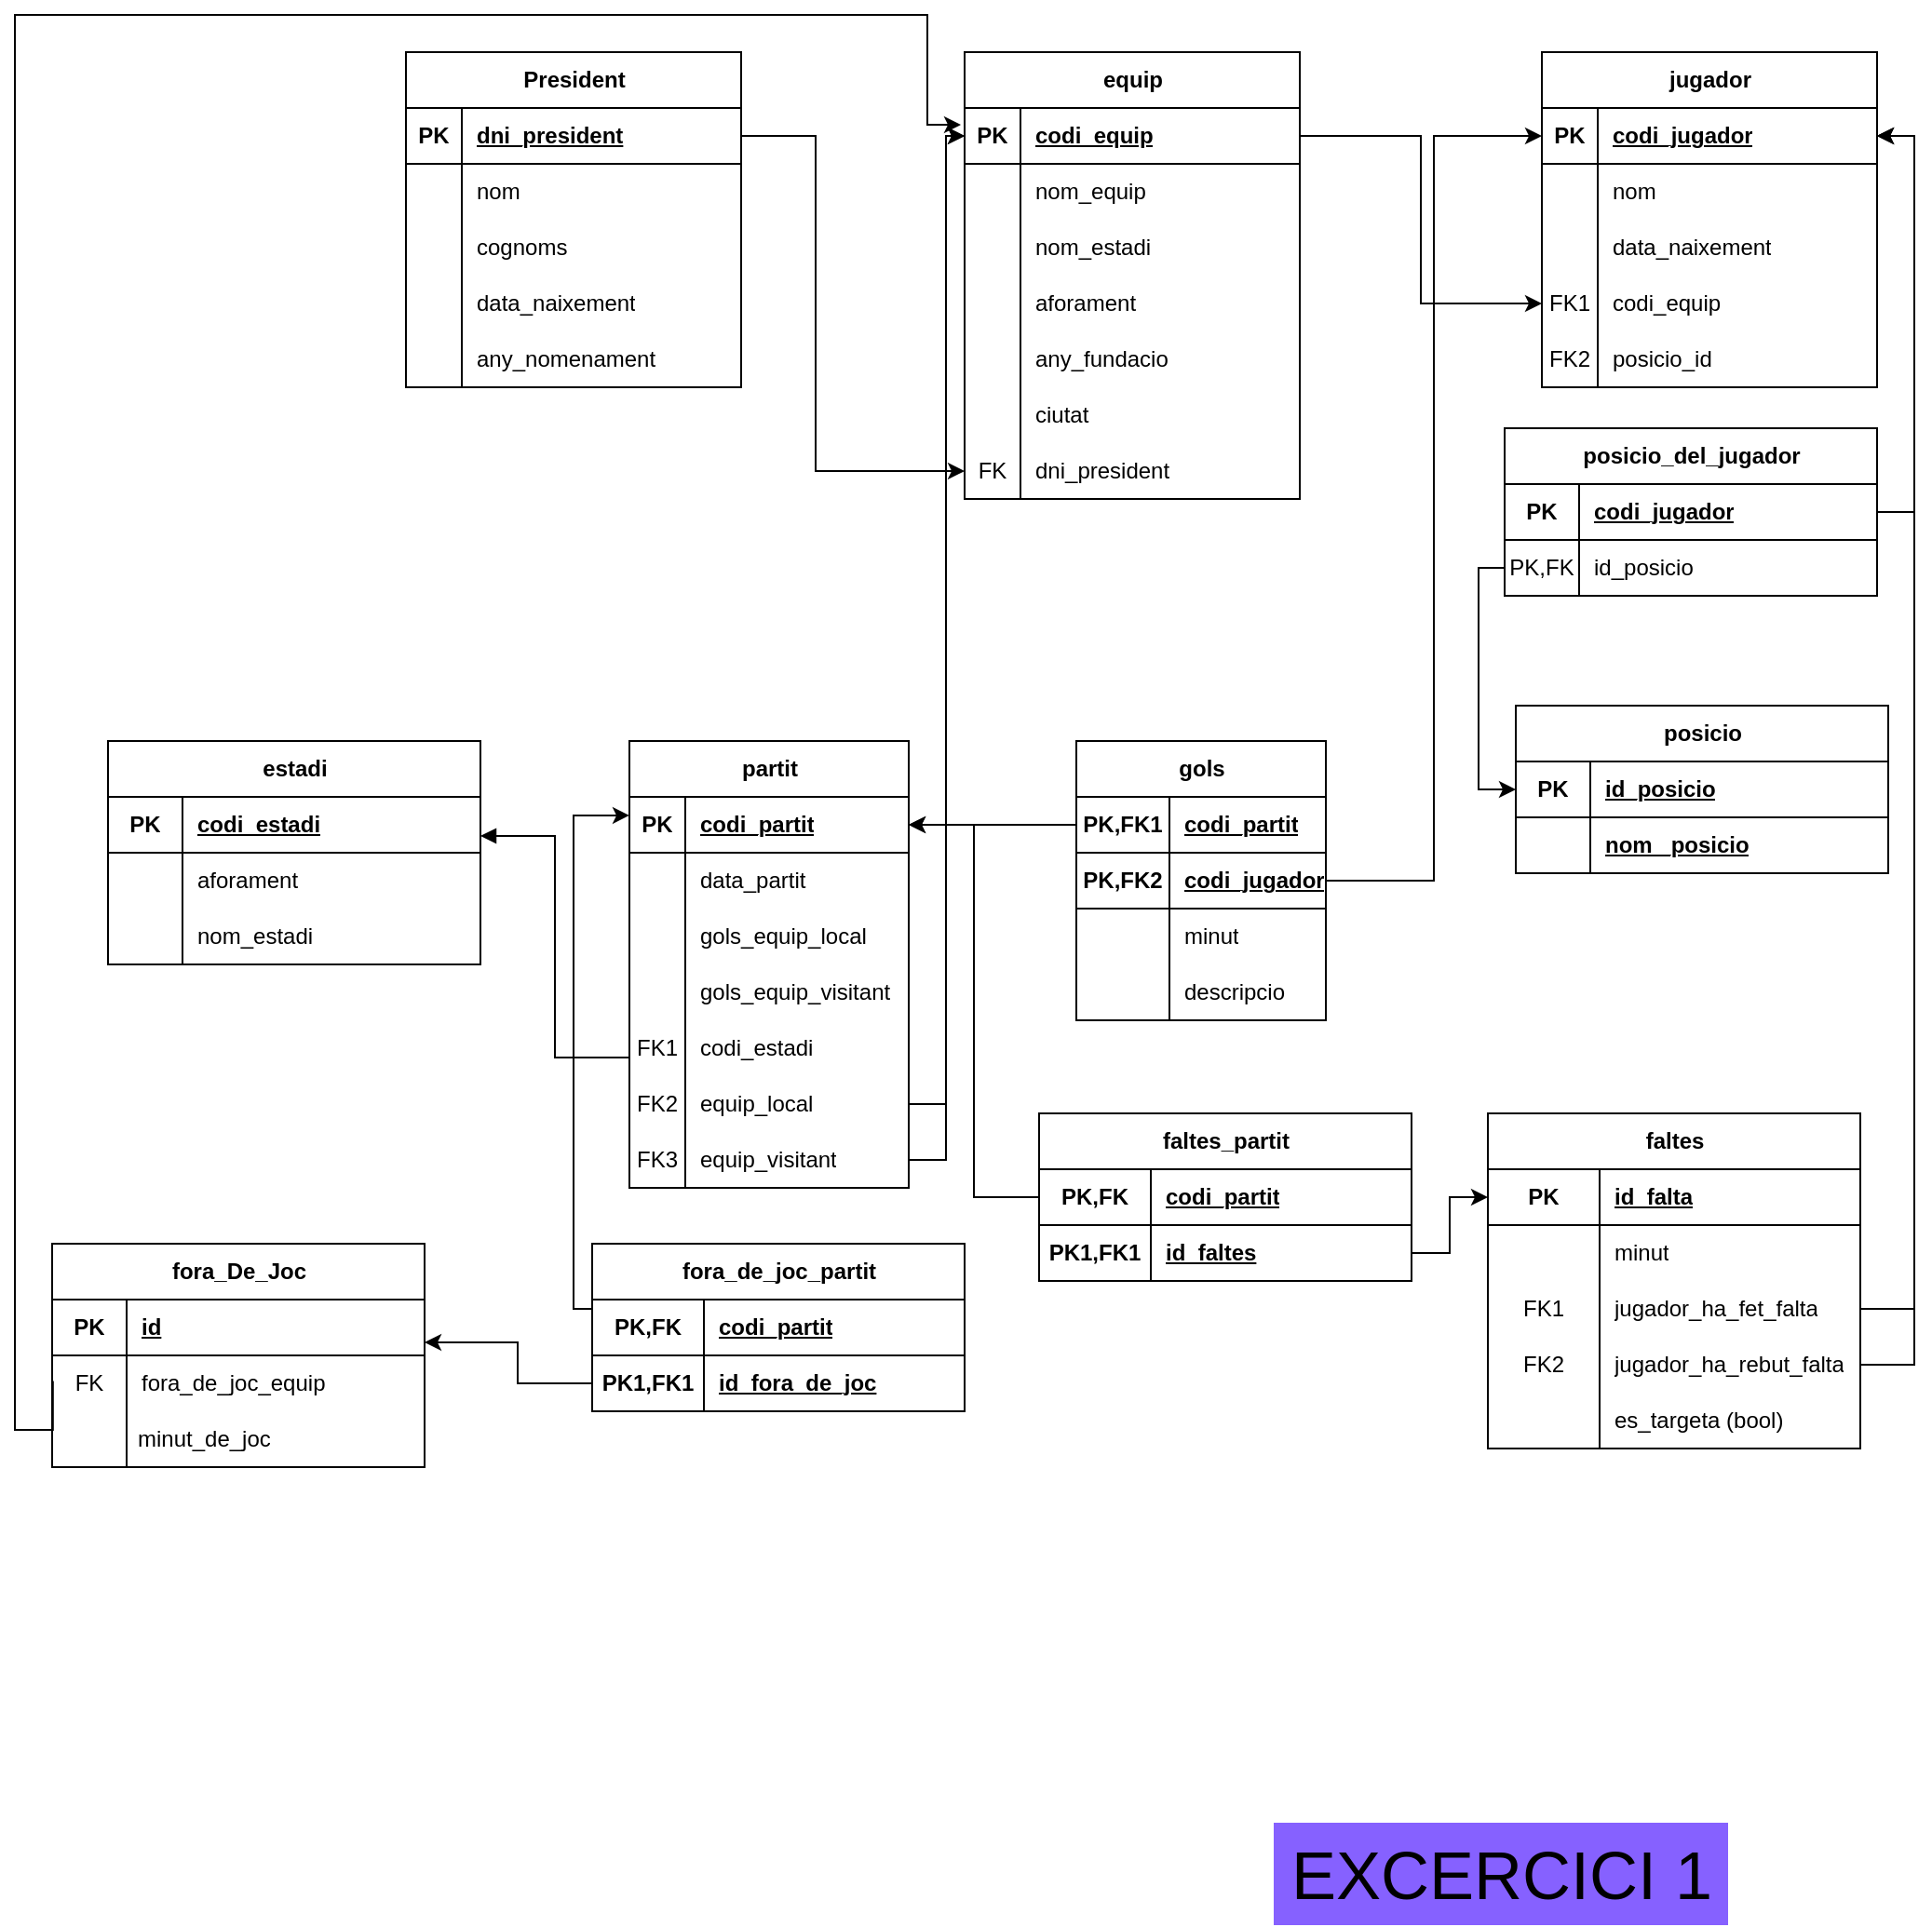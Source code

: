 <mxfile version="24.8.2">
  <diagram name="Pàgina-1" id="aIYA0AMCQCY8-BXurUip">
    <mxGraphModel dx="2501" dy="792" grid="0" gridSize="10" guides="1" tooltips="1" connect="1" arrows="1" fold="1" page="1" pageScale="1" pageWidth="827" pageHeight="1169" math="0" shadow="0">
      <root>
        <mxCell id="0" />
        <mxCell id="1" parent="0" />
        <mxCell id="J4OzDNTEdvrvTrBo7B8O-1" value="President" style="shape=table;startSize=30;container=1;collapsible=1;childLayout=tableLayout;fixedRows=1;rowLines=0;fontStyle=1;align=center;resizeLast=1;html=1;" parent="1" vertex="1">
          <mxGeometry x="20" y="40" width="180" height="180" as="geometry" />
        </mxCell>
        <mxCell id="J4OzDNTEdvrvTrBo7B8O-2" value="" style="shape=tableRow;horizontal=0;startSize=0;swimlaneHead=0;swimlaneBody=0;fillColor=none;collapsible=0;dropTarget=0;points=[[0,0.5],[1,0.5]];portConstraint=eastwest;top=0;left=0;right=0;bottom=1;" parent="J4OzDNTEdvrvTrBo7B8O-1" vertex="1">
          <mxGeometry y="30" width="180" height="30" as="geometry" />
        </mxCell>
        <mxCell id="J4OzDNTEdvrvTrBo7B8O-3" value="PK" style="shape=partialRectangle;connectable=0;fillColor=none;top=0;left=0;bottom=0;right=0;fontStyle=1;overflow=hidden;whiteSpace=wrap;html=1;" parent="J4OzDNTEdvrvTrBo7B8O-2" vertex="1">
          <mxGeometry width="30" height="30" as="geometry">
            <mxRectangle width="30" height="30" as="alternateBounds" />
          </mxGeometry>
        </mxCell>
        <mxCell id="J4OzDNTEdvrvTrBo7B8O-4" value="dni_president" style="shape=partialRectangle;connectable=0;fillColor=none;top=0;left=0;bottom=0;right=0;align=left;spacingLeft=6;fontStyle=5;overflow=hidden;whiteSpace=wrap;html=1;" parent="J4OzDNTEdvrvTrBo7B8O-2" vertex="1">
          <mxGeometry x="30" width="150" height="30" as="geometry">
            <mxRectangle width="150" height="30" as="alternateBounds" />
          </mxGeometry>
        </mxCell>
        <mxCell id="J4OzDNTEdvrvTrBo7B8O-5" value="" style="shape=tableRow;horizontal=0;startSize=0;swimlaneHead=0;swimlaneBody=0;fillColor=none;collapsible=0;dropTarget=0;points=[[0,0.5],[1,0.5]];portConstraint=eastwest;top=0;left=0;right=0;bottom=0;" parent="J4OzDNTEdvrvTrBo7B8O-1" vertex="1">
          <mxGeometry y="60" width="180" height="30" as="geometry" />
        </mxCell>
        <mxCell id="J4OzDNTEdvrvTrBo7B8O-6" value="" style="shape=partialRectangle;connectable=0;fillColor=none;top=0;left=0;bottom=0;right=0;editable=1;overflow=hidden;whiteSpace=wrap;html=1;" parent="J4OzDNTEdvrvTrBo7B8O-5" vertex="1">
          <mxGeometry width="30" height="30" as="geometry">
            <mxRectangle width="30" height="30" as="alternateBounds" />
          </mxGeometry>
        </mxCell>
        <mxCell id="J4OzDNTEdvrvTrBo7B8O-7" value="nom" style="shape=partialRectangle;connectable=0;fillColor=none;top=0;left=0;bottom=0;right=0;align=left;spacingLeft=6;overflow=hidden;whiteSpace=wrap;html=1;" parent="J4OzDNTEdvrvTrBo7B8O-5" vertex="1">
          <mxGeometry x="30" width="150" height="30" as="geometry">
            <mxRectangle width="150" height="30" as="alternateBounds" />
          </mxGeometry>
        </mxCell>
        <mxCell id="J4OzDNTEdvrvTrBo7B8O-8" value="" style="shape=tableRow;horizontal=0;startSize=0;swimlaneHead=0;swimlaneBody=0;fillColor=none;collapsible=0;dropTarget=0;points=[[0,0.5],[1,0.5]];portConstraint=eastwest;top=0;left=0;right=0;bottom=0;" parent="J4OzDNTEdvrvTrBo7B8O-1" vertex="1">
          <mxGeometry y="90" width="180" height="30" as="geometry" />
        </mxCell>
        <mxCell id="J4OzDNTEdvrvTrBo7B8O-9" value="" style="shape=partialRectangle;connectable=0;fillColor=none;top=0;left=0;bottom=0;right=0;editable=1;overflow=hidden;whiteSpace=wrap;html=1;" parent="J4OzDNTEdvrvTrBo7B8O-8" vertex="1">
          <mxGeometry width="30" height="30" as="geometry">
            <mxRectangle width="30" height="30" as="alternateBounds" />
          </mxGeometry>
        </mxCell>
        <mxCell id="J4OzDNTEdvrvTrBo7B8O-10" value="cognoms" style="shape=partialRectangle;connectable=0;fillColor=none;top=0;left=0;bottom=0;right=0;align=left;spacingLeft=6;overflow=hidden;whiteSpace=wrap;html=1;" parent="J4OzDNTEdvrvTrBo7B8O-8" vertex="1">
          <mxGeometry x="30" width="150" height="30" as="geometry">
            <mxRectangle width="150" height="30" as="alternateBounds" />
          </mxGeometry>
        </mxCell>
        <mxCell id="J4OzDNTEdvrvTrBo7B8O-11" value="" style="shape=tableRow;horizontal=0;startSize=0;swimlaneHead=0;swimlaneBody=0;fillColor=none;collapsible=0;dropTarget=0;points=[[0,0.5],[1,0.5]];portConstraint=eastwest;top=0;left=0;right=0;bottom=0;" parent="J4OzDNTEdvrvTrBo7B8O-1" vertex="1">
          <mxGeometry y="120" width="180" height="30" as="geometry" />
        </mxCell>
        <mxCell id="J4OzDNTEdvrvTrBo7B8O-12" value="" style="shape=partialRectangle;connectable=0;fillColor=none;top=0;left=0;bottom=0;right=0;editable=1;overflow=hidden;whiteSpace=wrap;html=1;" parent="J4OzDNTEdvrvTrBo7B8O-11" vertex="1">
          <mxGeometry width="30" height="30" as="geometry">
            <mxRectangle width="30" height="30" as="alternateBounds" />
          </mxGeometry>
        </mxCell>
        <mxCell id="J4OzDNTEdvrvTrBo7B8O-13" value="data_naixement" style="shape=partialRectangle;connectable=0;fillColor=none;top=0;left=0;bottom=0;right=0;align=left;spacingLeft=6;overflow=hidden;whiteSpace=wrap;html=1;" parent="J4OzDNTEdvrvTrBo7B8O-11" vertex="1">
          <mxGeometry x="30" width="150" height="30" as="geometry">
            <mxRectangle width="150" height="30" as="alternateBounds" />
          </mxGeometry>
        </mxCell>
        <mxCell id="50wBg0mrN0XMjnWdrAJ0-2" style="shape=tableRow;horizontal=0;startSize=0;swimlaneHead=0;swimlaneBody=0;fillColor=none;collapsible=0;dropTarget=0;points=[[0,0.5],[1,0.5]];portConstraint=eastwest;top=0;left=0;right=0;bottom=0;" parent="J4OzDNTEdvrvTrBo7B8O-1" vertex="1">
          <mxGeometry y="150" width="180" height="30" as="geometry" />
        </mxCell>
        <mxCell id="50wBg0mrN0XMjnWdrAJ0-3" style="shape=partialRectangle;connectable=0;fillColor=none;top=0;left=0;bottom=0;right=0;editable=1;overflow=hidden;whiteSpace=wrap;html=1;" parent="50wBg0mrN0XMjnWdrAJ0-2" vertex="1">
          <mxGeometry width="30" height="30" as="geometry">
            <mxRectangle width="30" height="30" as="alternateBounds" />
          </mxGeometry>
        </mxCell>
        <mxCell id="50wBg0mrN0XMjnWdrAJ0-4" value="any_nomenament" style="shape=partialRectangle;connectable=0;fillColor=none;top=0;left=0;bottom=0;right=0;align=left;spacingLeft=6;overflow=hidden;whiteSpace=wrap;html=1;" parent="50wBg0mrN0XMjnWdrAJ0-2" vertex="1">
          <mxGeometry x="30" width="150" height="30" as="geometry">
            <mxRectangle width="150" height="30" as="alternateBounds" />
          </mxGeometry>
        </mxCell>
        <mxCell id="OCg2vG1yN_oglT57SV5g-1" value="equip" style="shape=table;startSize=30;container=1;collapsible=1;childLayout=tableLayout;fixedRows=1;rowLines=0;fontStyle=1;align=center;resizeLast=1;html=1;" parent="1" vertex="1">
          <mxGeometry x="320" y="40" width="180" height="240" as="geometry" />
        </mxCell>
        <mxCell id="OCg2vG1yN_oglT57SV5g-2" value="" style="shape=tableRow;horizontal=0;startSize=0;swimlaneHead=0;swimlaneBody=0;fillColor=none;collapsible=0;dropTarget=0;points=[[0,0.5],[1,0.5]];portConstraint=eastwest;top=0;left=0;right=0;bottom=1;" parent="OCg2vG1yN_oglT57SV5g-1" vertex="1">
          <mxGeometry y="30" width="180" height="30" as="geometry" />
        </mxCell>
        <mxCell id="OCg2vG1yN_oglT57SV5g-3" value="PK" style="shape=partialRectangle;connectable=0;fillColor=none;top=0;left=0;bottom=0;right=0;fontStyle=1;overflow=hidden;whiteSpace=wrap;html=1;" parent="OCg2vG1yN_oglT57SV5g-2" vertex="1">
          <mxGeometry width="30" height="30" as="geometry">
            <mxRectangle width="30" height="30" as="alternateBounds" />
          </mxGeometry>
        </mxCell>
        <mxCell id="OCg2vG1yN_oglT57SV5g-4" value="codi_equip" style="shape=partialRectangle;connectable=0;fillColor=none;top=0;left=0;bottom=0;right=0;align=left;spacingLeft=6;fontStyle=5;overflow=hidden;whiteSpace=wrap;html=1;" parent="OCg2vG1yN_oglT57SV5g-2" vertex="1">
          <mxGeometry x="30" width="150" height="30" as="geometry">
            <mxRectangle width="150" height="30" as="alternateBounds" />
          </mxGeometry>
        </mxCell>
        <mxCell id="OCg2vG1yN_oglT57SV5g-5" value="" style="shape=tableRow;horizontal=0;startSize=0;swimlaneHead=0;swimlaneBody=0;fillColor=none;collapsible=0;dropTarget=0;points=[[0,0.5],[1,0.5]];portConstraint=eastwest;top=0;left=0;right=0;bottom=0;" parent="OCg2vG1yN_oglT57SV5g-1" vertex="1">
          <mxGeometry y="60" width="180" height="30" as="geometry" />
        </mxCell>
        <mxCell id="OCg2vG1yN_oglT57SV5g-6" value="" style="shape=partialRectangle;connectable=0;fillColor=none;top=0;left=0;bottom=0;right=0;editable=1;overflow=hidden;whiteSpace=wrap;html=1;" parent="OCg2vG1yN_oglT57SV5g-5" vertex="1">
          <mxGeometry width="30" height="30" as="geometry">
            <mxRectangle width="30" height="30" as="alternateBounds" />
          </mxGeometry>
        </mxCell>
        <mxCell id="OCg2vG1yN_oglT57SV5g-7" value="nom_equip" style="shape=partialRectangle;connectable=0;fillColor=none;top=0;left=0;bottom=0;right=0;align=left;spacingLeft=6;overflow=hidden;whiteSpace=wrap;html=1;" parent="OCg2vG1yN_oglT57SV5g-5" vertex="1">
          <mxGeometry x="30" width="150" height="30" as="geometry">
            <mxRectangle width="150" height="30" as="alternateBounds" />
          </mxGeometry>
        </mxCell>
        <mxCell id="OCg2vG1yN_oglT57SV5g-8" value="" style="shape=tableRow;horizontal=0;startSize=0;swimlaneHead=0;swimlaneBody=0;fillColor=none;collapsible=0;dropTarget=0;points=[[0,0.5],[1,0.5]];portConstraint=eastwest;top=0;left=0;right=0;bottom=0;" parent="OCg2vG1yN_oglT57SV5g-1" vertex="1">
          <mxGeometry y="90" width="180" height="30" as="geometry" />
        </mxCell>
        <mxCell id="OCg2vG1yN_oglT57SV5g-9" value="" style="shape=partialRectangle;connectable=0;fillColor=none;top=0;left=0;bottom=0;right=0;editable=1;overflow=hidden;whiteSpace=wrap;html=1;" parent="OCg2vG1yN_oglT57SV5g-8" vertex="1">
          <mxGeometry width="30" height="30" as="geometry">
            <mxRectangle width="30" height="30" as="alternateBounds" />
          </mxGeometry>
        </mxCell>
        <mxCell id="OCg2vG1yN_oglT57SV5g-10" value="nom_estadi" style="shape=partialRectangle;connectable=0;fillColor=none;top=0;left=0;bottom=0;right=0;align=left;spacingLeft=6;overflow=hidden;whiteSpace=wrap;html=1;" parent="OCg2vG1yN_oglT57SV5g-8" vertex="1">
          <mxGeometry x="30" width="150" height="30" as="geometry">
            <mxRectangle width="150" height="30" as="alternateBounds" />
          </mxGeometry>
        </mxCell>
        <mxCell id="OCg2vG1yN_oglT57SV5g-11" value="" style="shape=tableRow;horizontal=0;startSize=0;swimlaneHead=0;swimlaneBody=0;fillColor=none;collapsible=0;dropTarget=0;points=[[0,0.5],[1,0.5]];portConstraint=eastwest;top=0;left=0;right=0;bottom=0;" parent="OCg2vG1yN_oglT57SV5g-1" vertex="1">
          <mxGeometry y="120" width="180" height="30" as="geometry" />
        </mxCell>
        <mxCell id="OCg2vG1yN_oglT57SV5g-12" value="" style="shape=partialRectangle;connectable=0;fillColor=none;top=0;left=0;bottom=0;right=0;editable=1;overflow=hidden;whiteSpace=wrap;html=1;" parent="OCg2vG1yN_oglT57SV5g-11" vertex="1">
          <mxGeometry width="30" height="30" as="geometry">
            <mxRectangle width="30" height="30" as="alternateBounds" />
          </mxGeometry>
        </mxCell>
        <mxCell id="OCg2vG1yN_oglT57SV5g-13" value="aforament" style="shape=partialRectangle;connectable=0;fillColor=none;top=0;left=0;bottom=0;right=0;align=left;spacingLeft=6;overflow=hidden;whiteSpace=wrap;html=1;" parent="OCg2vG1yN_oglT57SV5g-11" vertex="1">
          <mxGeometry x="30" width="150" height="30" as="geometry">
            <mxRectangle width="150" height="30" as="alternateBounds" />
          </mxGeometry>
        </mxCell>
        <mxCell id="50wBg0mrN0XMjnWdrAJ0-5" style="shape=tableRow;horizontal=0;startSize=0;swimlaneHead=0;swimlaneBody=0;fillColor=none;collapsible=0;dropTarget=0;points=[[0,0.5],[1,0.5]];portConstraint=eastwest;top=0;left=0;right=0;bottom=0;" parent="OCg2vG1yN_oglT57SV5g-1" vertex="1">
          <mxGeometry y="150" width="180" height="30" as="geometry" />
        </mxCell>
        <mxCell id="50wBg0mrN0XMjnWdrAJ0-6" style="shape=partialRectangle;connectable=0;fillColor=none;top=0;left=0;bottom=0;right=0;editable=1;overflow=hidden;whiteSpace=wrap;html=1;" parent="50wBg0mrN0XMjnWdrAJ0-5" vertex="1">
          <mxGeometry width="30" height="30" as="geometry">
            <mxRectangle width="30" height="30" as="alternateBounds" />
          </mxGeometry>
        </mxCell>
        <mxCell id="50wBg0mrN0XMjnWdrAJ0-7" value="any_fundacio" style="shape=partialRectangle;connectable=0;fillColor=none;top=0;left=0;bottom=0;right=0;align=left;spacingLeft=6;overflow=hidden;whiteSpace=wrap;html=1;" parent="50wBg0mrN0XMjnWdrAJ0-5" vertex="1">
          <mxGeometry x="30" width="150" height="30" as="geometry">
            <mxRectangle width="150" height="30" as="alternateBounds" />
          </mxGeometry>
        </mxCell>
        <mxCell id="50wBg0mrN0XMjnWdrAJ0-8" style="shape=tableRow;horizontal=0;startSize=0;swimlaneHead=0;swimlaneBody=0;fillColor=none;collapsible=0;dropTarget=0;points=[[0,0.5],[1,0.5]];portConstraint=eastwest;top=0;left=0;right=0;bottom=0;" parent="OCg2vG1yN_oglT57SV5g-1" vertex="1">
          <mxGeometry y="180" width="180" height="30" as="geometry" />
        </mxCell>
        <mxCell id="50wBg0mrN0XMjnWdrAJ0-9" style="shape=partialRectangle;connectable=0;fillColor=none;top=0;left=0;bottom=0;right=0;editable=1;overflow=hidden;whiteSpace=wrap;html=1;" parent="50wBg0mrN0XMjnWdrAJ0-8" vertex="1">
          <mxGeometry width="30" height="30" as="geometry">
            <mxRectangle width="30" height="30" as="alternateBounds" />
          </mxGeometry>
        </mxCell>
        <mxCell id="50wBg0mrN0XMjnWdrAJ0-10" value="ciutat" style="shape=partialRectangle;connectable=0;fillColor=none;top=0;left=0;bottom=0;right=0;align=left;spacingLeft=6;overflow=hidden;whiteSpace=wrap;html=1;" parent="50wBg0mrN0XMjnWdrAJ0-8" vertex="1">
          <mxGeometry x="30" width="150" height="30" as="geometry">
            <mxRectangle width="150" height="30" as="alternateBounds" />
          </mxGeometry>
        </mxCell>
        <mxCell id="50wBg0mrN0XMjnWdrAJ0-112" style="shape=tableRow;horizontal=0;startSize=0;swimlaneHead=0;swimlaneBody=0;fillColor=none;collapsible=0;dropTarget=0;points=[[0,0.5],[1,0.5]];portConstraint=eastwest;top=0;left=0;right=0;bottom=0;" parent="OCg2vG1yN_oglT57SV5g-1" vertex="1">
          <mxGeometry y="210" width="180" height="30" as="geometry" />
        </mxCell>
        <mxCell id="50wBg0mrN0XMjnWdrAJ0-113" value="FK" style="shape=partialRectangle;connectable=0;fillColor=none;top=0;left=0;bottom=0;right=0;editable=1;overflow=hidden;whiteSpace=wrap;html=1;" parent="50wBg0mrN0XMjnWdrAJ0-112" vertex="1">
          <mxGeometry width="30" height="30" as="geometry">
            <mxRectangle width="30" height="30" as="alternateBounds" />
          </mxGeometry>
        </mxCell>
        <mxCell id="50wBg0mrN0XMjnWdrAJ0-114" value="dni_president" style="shape=partialRectangle;connectable=0;fillColor=none;top=0;left=0;bottom=0;right=0;align=left;spacingLeft=6;overflow=hidden;whiteSpace=wrap;html=1;" parent="50wBg0mrN0XMjnWdrAJ0-112" vertex="1">
          <mxGeometry x="30" width="150" height="30" as="geometry">
            <mxRectangle width="150" height="30" as="alternateBounds" />
          </mxGeometry>
        </mxCell>
        <mxCell id="50wBg0mrN0XMjnWdrAJ0-11" value="jugador" style="shape=table;startSize=30;container=1;collapsible=1;childLayout=tableLayout;fixedRows=1;rowLines=0;fontStyle=1;align=center;resizeLast=1;html=1;" parent="1" vertex="1">
          <mxGeometry x="630" y="40" width="180" height="180" as="geometry" />
        </mxCell>
        <mxCell id="50wBg0mrN0XMjnWdrAJ0-12" value="" style="shape=tableRow;horizontal=0;startSize=0;swimlaneHead=0;swimlaneBody=0;fillColor=none;collapsible=0;dropTarget=0;points=[[0,0.5],[1,0.5]];portConstraint=eastwest;top=0;left=0;right=0;bottom=1;" parent="50wBg0mrN0XMjnWdrAJ0-11" vertex="1">
          <mxGeometry y="30" width="180" height="30" as="geometry" />
        </mxCell>
        <mxCell id="50wBg0mrN0XMjnWdrAJ0-13" value="PK" style="shape=partialRectangle;connectable=0;fillColor=none;top=0;left=0;bottom=0;right=0;fontStyle=1;overflow=hidden;whiteSpace=wrap;html=1;" parent="50wBg0mrN0XMjnWdrAJ0-12" vertex="1">
          <mxGeometry width="30" height="30" as="geometry">
            <mxRectangle width="30" height="30" as="alternateBounds" />
          </mxGeometry>
        </mxCell>
        <mxCell id="50wBg0mrN0XMjnWdrAJ0-14" value="codi_jugador" style="shape=partialRectangle;connectable=0;fillColor=none;top=0;left=0;bottom=0;right=0;align=left;spacingLeft=6;fontStyle=5;overflow=hidden;whiteSpace=wrap;html=1;" parent="50wBg0mrN0XMjnWdrAJ0-12" vertex="1">
          <mxGeometry x="30" width="150" height="30" as="geometry">
            <mxRectangle width="150" height="30" as="alternateBounds" />
          </mxGeometry>
        </mxCell>
        <mxCell id="50wBg0mrN0XMjnWdrAJ0-15" value="" style="shape=tableRow;horizontal=0;startSize=0;swimlaneHead=0;swimlaneBody=0;fillColor=none;collapsible=0;dropTarget=0;points=[[0,0.5],[1,0.5]];portConstraint=eastwest;top=0;left=0;right=0;bottom=0;" parent="50wBg0mrN0XMjnWdrAJ0-11" vertex="1">
          <mxGeometry y="60" width="180" height="30" as="geometry" />
        </mxCell>
        <mxCell id="50wBg0mrN0XMjnWdrAJ0-16" value="" style="shape=partialRectangle;connectable=0;fillColor=none;top=0;left=0;bottom=0;right=0;editable=1;overflow=hidden;whiteSpace=wrap;html=1;" parent="50wBg0mrN0XMjnWdrAJ0-15" vertex="1">
          <mxGeometry width="30" height="30" as="geometry">
            <mxRectangle width="30" height="30" as="alternateBounds" />
          </mxGeometry>
        </mxCell>
        <mxCell id="50wBg0mrN0XMjnWdrAJ0-17" value="nom" style="shape=partialRectangle;connectable=0;fillColor=none;top=0;left=0;bottom=0;right=0;align=left;spacingLeft=6;overflow=hidden;whiteSpace=wrap;html=1;" parent="50wBg0mrN0XMjnWdrAJ0-15" vertex="1">
          <mxGeometry x="30" width="150" height="30" as="geometry">
            <mxRectangle width="150" height="30" as="alternateBounds" />
          </mxGeometry>
        </mxCell>
        <mxCell id="50wBg0mrN0XMjnWdrAJ0-18" value="" style="shape=tableRow;horizontal=0;startSize=0;swimlaneHead=0;swimlaneBody=0;fillColor=none;collapsible=0;dropTarget=0;points=[[0,0.5],[1,0.5]];portConstraint=eastwest;top=0;left=0;right=0;bottom=0;" parent="50wBg0mrN0XMjnWdrAJ0-11" vertex="1">
          <mxGeometry y="90" width="180" height="30" as="geometry" />
        </mxCell>
        <mxCell id="50wBg0mrN0XMjnWdrAJ0-19" value="" style="shape=partialRectangle;connectable=0;fillColor=none;top=0;left=0;bottom=0;right=0;editable=1;overflow=hidden;whiteSpace=wrap;html=1;" parent="50wBg0mrN0XMjnWdrAJ0-18" vertex="1">
          <mxGeometry width="30" height="30" as="geometry">
            <mxRectangle width="30" height="30" as="alternateBounds" />
          </mxGeometry>
        </mxCell>
        <mxCell id="50wBg0mrN0XMjnWdrAJ0-20" value="data_naixement" style="shape=partialRectangle;connectable=0;fillColor=none;top=0;left=0;bottom=0;right=0;align=left;spacingLeft=6;overflow=hidden;whiteSpace=wrap;html=1;" parent="50wBg0mrN0XMjnWdrAJ0-18" vertex="1">
          <mxGeometry x="30" width="150" height="30" as="geometry">
            <mxRectangle width="150" height="30" as="alternateBounds" />
          </mxGeometry>
        </mxCell>
        <mxCell id="7pJW5YzFHqyKufc8Ey2G-111" style="shape=tableRow;horizontal=0;startSize=0;swimlaneHead=0;swimlaneBody=0;fillColor=none;collapsible=0;dropTarget=0;points=[[0,0.5],[1,0.5]];portConstraint=eastwest;top=0;left=0;right=0;bottom=0;" parent="50wBg0mrN0XMjnWdrAJ0-11" vertex="1">
          <mxGeometry y="120" width="180" height="30" as="geometry" />
        </mxCell>
        <mxCell id="7pJW5YzFHqyKufc8Ey2G-112" value="FK1" style="shape=partialRectangle;connectable=0;fillColor=none;top=0;left=0;bottom=0;right=0;editable=1;overflow=hidden;whiteSpace=wrap;html=1;" parent="7pJW5YzFHqyKufc8Ey2G-111" vertex="1">
          <mxGeometry width="30" height="30" as="geometry">
            <mxRectangle width="30" height="30" as="alternateBounds" />
          </mxGeometry>
        </mxCell>
        <mxCell id="7pJW5YzFHqyKufc8Ey2G-113" value="codi_equip" style="shape=partialRectangle;connectable=0;fillColor=none;top=0;left=0;bottom=0;right=0;align=left;spacingLeft=6;overflow=hidden;whiteSpace=wrap;html=1;" parent="7pJW5YzFHqyKufc8Ey2G-111" vertex="1">
          <mxGeometry x="30" width="150" height="30" as="geometry">
            <mxRectangle width="150" height="30" as="alternateBounds" />
          </mxGeometry>
        </mxCell>
        <mxCell id="7pJW5YzFHqyKufc8Ey2G-106" style="shape=tableRow;horizontal=0;startSize=0;swimlaneHead=0;swimlaneBody=0;fillColor=none;collapsible=0;dropTarget=0;points=[[0,0.5],[1,0.5]];portConstraint=eastwest;top=0;left=0;right=0;bottom=0;" parent="50wBg0mrN0XMjnWdrAJ0-11" vertex="1">
          <mxGeometry y="150" width="180" height="30" as="geometry" />
        </mxCell>
        <mxCell id="7pJW5YzFHqyKufc8Ey2G-107" value="FK2" style="shape=partialRectangle;connectable=0;fillColor=none;top=0;left=0;bottom=0;right=0;editable=1;overflow=hidden;whiteSpace=wrap;html=1;" parent="7pJW5YzFHqyKufc8Ey2G-106" vertex="1">
          <mxGeometry width="30" height="30" as="geometry">
            <mxRectangle width="30" height="30" as="alternateBounds" />
          </mxGeometry>
        </mxCell>
        <mxCell id="7pJW5YzFHqyKufc8Ey2G-108" value="posicio_id" style="shape=partialRectangle;connectable=0;fillColor=none;top=0;left=0;bottom=0;right=0;align=left;spacingLeft=6;overflow=hidden;whiteSpace=wrap;html=1;" parent="7pJW5YzFHqyKufc8Ey2G-106" vertex="1">
          <mxGeometry x="30" width="150" height="30" as="geometry">
            <mxRectangle width="150" height="30" as="alternateBounds" />
          </mxGeometry>
        </mxCell>
        <mxCell id="50wBg0mrN0XMjnWdrAJ0-30" value="posicio" style="shape=table;startSize=30;container=1;collapsible=1;childLayout=tableLayout;fixedRows=1;rowLines=0;fontStyle=1;align=center;resizeLast=1;html=1;" parent="1" vertex="1">
          <mxGeometry x="616" y="391" width="200" height="90" as="geometry" />
        </mxCell>
        <mxCell id="50wBg0mrN0XMjnWdrAJ0-46" value="" style="shape=tableRow;horizontal=0;startSize=0;swimlaneHead=0;swimlaneBody=0;fillColor=none;collapsible=0;dropTarget=0;points=[[0,0.5],[1,0.5]];portConstraint=eastwest;top=0;left=0;right=0;bottom=1;" parent="50wBg0mrN0XMjnWdrAJ0-30" vertex="1">
          <mxGeometry y="30" width="200" height="30" as="geometry" />
        </mxCell>
        <mxCell id="50wBg0mrN0XMjnWdrAJ0-47" value="PK" style="shape=partialRectangle;connectable=0;fillColor=none;top=0;left=0;bottom=0;right=0;fontStyle=1;overflow=hidden;whiteSpace=wrap;html=1;" parent="50wBg0mrN0XMjnWdrAJ0-46" vertex="1">
          <mxGeometry width="40" height="30" as="geometry">
            <mxRectangle width="40" height="30" as="alternateBounds" />
          </mxGeometry>
        </mxCell>
        <mxCell id="50wBg0mrN0XMjnWdrAJ0-48" value="id_posicio" style="shape=partialRectangle;connectable=0;fillColor=none;top=0;left=0;bottom=0;right=0;align=left;spacingLeft=6;fontStyle=5;overflow=hidden;whiteSpace=wrap;html=1;" parent="50wBg0mrN0XMjnWdrAJ0-46" vertex="1">
          <mxGeometry x="40" width="160" height="30" as="geometry">
            <mxRectangle width="160" height="30" as="alternateBounds" />
          </mxGeometry>
        </mxCell>
        <mxCell id="uSXmt2wQjGhN3Osov5bS-11" style="shape=tableRow;horizontal=0;startSize=0;swimlaneHead=0;swimlaneBody=0;fillColor=none;collapsible=0;dropTarget=0;points=[[0,0.5],[1,0.5]];portConstraint=eastwest;top=0;left=0;right=0;bottom=1;" vertex="1" parent="50wBg0mrN0XMjnWdrAJ0-30">
          <mxGeometry y="60" width="200" height="30" as="geometry" />
        </mxCell>
        <mxCell id="uSXmt2wQjGhN3Osov5bS-12" style="shape=partialRectangle;connectable=0;fillColor=none;top=0;left=0;bottom=0;right=0;fontStyle=1;overflow=hidden;whiteSpace=wrap;html=1;" vertex="1" parent="uSXmt2wQjGhN3Osov5bS-11">
          <mxGeometry width="40" height="30" as="geometry">
            <mxRectangle width="40" height="30" as="alternateBounds" />
          </mxGeometry>
        </mxCell>
        <mxCell id="uSXmt2wQjGhN3Osov5bS-13" value="nom _posicio" style="shape=partialRectangle;connectable=0;fillColor=none;top=0;left=0;bottom=0;right=0;align=left;spacingLeft=6;fontStyle=5;overflow=hidden;whiteSpace=wrap;html=1;" vertex="1" parent="uSXmt2wQjGhN3Osov5bS-11">
          <mxGeometry x="40" width="160" height="30" as="geometry">
            <mxRectangle width="160" height="30" as="alternateBounds" />
          </mxGeometry>
        </mxCell>
        <mxCell id="50wBg0mrN0XMjnWdrAJ0-50" value="partit" style="shape=table;startSize=30;container=1;collapsible=1;childLayout=tableLayout;fixedRows=1;rowLines=0;fontStyle=1;align=center;resizeLast=1;html=1;" parent="1" vertex="1">
          <mxGeometry x="140" y="410" width="150" height="240" as="geometry" />
        </mxCell>
        <mxCell id="50wBg0mrN0XMjnWdrAJ0-51" value="" style="shape=tableRow;horizontal=0;startSize=0;swimlaneHead=0;swimlaneBody=0;fillColor=none;collapsible=0;dropTarget=0;points=[[0,0.5],[1,0.5]];portConstraint=eastwest;top=0;left=0;right=0;bottom=1;" parent="50wBg0mrN0XMjnWdrAJ0-50" vertex="1">
          <mxGeometry y="30" width="150" height="30" as="geometry" />
        </mxCell>
        <mxCell id="50wBg0mrN0XMjnWdrAJ0-52" value="PK" style="shape=partialRectangle;connectable=0;fillColor=none;top=0;left=0;bottom=0;right=0;fontStyle=1;overflow=hidden;whiteSpace=wrap;html=1;" parent="50wBg0mrN0XMjnWdrAJ0-51" vertex="1">
          <mxGeometry width="30" height="30" as="geometry">
            <mxRectangle width="30" height="30" as="alternateBounds" />
          </mxGeometry>
        </mxCell>
        <mxCell id="50wBg0mrN0XMjnWdrAJ0-53" value="codi_partit" style="shape=partialRectangle;connectable=0;fillColor=none;top=0;left=0;bottom=0;right=0;align=left;spacingLeft=6;fontStyle=5;overflow=hidden;whiteSpace=wrap;html=1;" parent="50wBg0mrN0XMjnWdrAJ0-51" vertex="1">
          <mxGeometry x="30" width="120" height="30" as="geometry">
            <mxRectangle width="120" height="30" as="alternateBounds" />
          </mxGeometry>
        </mxCell>
        <mxCell id="50wBg0mrN0XMjnWdrAJ0-54" value="" style="shape=tableRow;horizontal=0;startSize=0;swimlaneHead=0;swimlaneBody=0;fillColor=none;collapsible=0;dropTarget=0;points=[[0,0.5],[1,0.5]];portConstraint=eastwest;top=0;left=0;right=0;bottom=0;" parent="50wBg0mrN0XMjnWdrAJ0-50" vertex="1">
          <mxGeometry y="60" width="150" height="30" as="geometry" />
        </mxCell>
        <mxCell id="50wBg0mrN0XMjnWdrAJ0-55" value="" style="shape=partialRectangle;connectable=0;fillColor=none;top=0;left=0;bottom=0;right=0;editable=1;overflow=hidden;whiteSpace=wrap;html=1;" parent="50wBg0mrN0XMjnWdrAJ0-54" vertex="1">
          <mxGeometry width="30" height="30" as="geometry">
            <mxRectangle width="30" height="30" as="alternateBounds" />
          </mxGeometry>
        </mxCell>
        <mxCell id="50wBg0mrN0XMjnWdrAJ0-56" value="data_partit" style="shape=partialRectangle;connectable=0;fillColor=none;top=0;left=0;bottom=0;right=0;align=left;spacingLeft=6;overflow=hidden;whiteSpace=wrap;html=1;" parent="50wBg0mrN0XMjnWdrAJ0-54" vertex="1">
          <mxGeometry x="30" width="120" height="30" as="geometry">
            <mxRectangle width="120" height="30" as="alternateBounds" />
          </mxGeometry>
        </mxCell>
        <mxCell id="50wBg0mrN0XMjnWdrAJ0-57" value="" style="shape=tableRow;horizontal=0;startSize=0;swimlaneHead=0;swimlaneBody=0;fillColor=none;collapsible=0;dropTarget=0;points=[[0,0.5],[1,0.5]];portConstraint=eastwest;top=0;left=0;right=0;bottom=0;" parent="50wBg0mrN0XMjnWdrAJ0-50" vertex="1">
          <mxGeometry y="90" width="150" height="30" as="geometry" />
        </mxCell>
        <mxCell id="50wBg0mrN0XMjnWdrAJ0-58" value="" style="shape=partialRectangle;connectable=0;fillColor=none;top=0;left=0;bottom=0;right=0;editable=1;overflow=hidden;whiteSpace=wrap;html=1;" parent="50wBg0mrN0XMjnWdrAJ0-57" vertex="1">
          <mxGeometry width="30" height="30" as="geometry">
            <mxRectangle width="30" height="30" as="alternateBounds" />
          </mxGeometry>
        </mxCell>
        <mxCell id="50wBg0mrN0XMjnWdrAJ0-59" value="gols_equip_local" style="shape=partialRectangle;connectable=0;fillColor=none;top=0;left=0;bottom=0;right=0;align=left;spacingLeft=6;overflow=hidden;whiteSpace=wrap;html=1;" parent="50wBg0mrN0XMjnWdrAJ0-57" vertex="1">
          <mxGeometry x="30" width="120" height="30" as="geometry">
            <mxRectangle width="120" height="30" as="alternateBounds" />
          </mxGeometry>
        </mxCell>
        <mxCell id="50wBg0mrN0XMjnWdrAJ0-60" value="" style="shape=tableRow;horizontal=0;startSize=0;swimlaneHead=0;swimlaneBody=0;fillColor=none;collapsible=0;dropTarget=0;points=[[0,0.5],[1,0.5]];portConstraint=eastwest;top=0;left=0;right=0;bottom=0;" parent="50wBg0mrN0XMjnWdrAJ0-50" vertex="1">
          <mxGeometry y="120" width="150" height="30" as="geometry" />
        </mxCell>
        <mxCell id="50wBg0mrN0XMjnWdrAJ0-61" value="" style="shape=partialRectangle;connectable=0;fillColor=none;top=0;left=0;bottom=0;right=0;editable=1;overflow=hidden;whiteSpace=wrap;html=1;" parent="50wBg0mrN0XMjnWdrAJ0-60" vertex="1">
          <mxGeometry width="30" height="30" as="geometry">
            <mxRectangle width="30" height="30" as="alternateBounds" />
          </mxGeometry>
        </mxCell>
        <mxCell id="50wBg0mrN0XMjnWdrAJ0-62" value="gols_equip_visitant" style="shape=partialRectangle;connectable=0;fillColor=none;top=0;left=0;bottom=0;right=0;align=left;spacingLeft=6;overflow=hidden;whiteSpace=wrap;html=1;" parent="50wBg0mrN0XMjnWdrAJ0-60" vertex="1">
          <mxGeometry x="30" width="120" height="30" as="geometry">
            <mxRectangle width="120" height="30" as="alternateBounds" />
          </mxGeometry>
        </mxCell>
        <mxCell id="50wBg0mrN0XMjnWdrAJ0-231" style="shape=tableRow;horizontal=0;startSize=0;swimlaneHead=0;swimlaneBody=0;fillColor=none;collapsible=0;dropTarget=0;points=[[0,0.5],[1,0.5]];portConstraint=eastwest;top=0;left=0;right=0;bottom=0;" parent="50wBg0mrN0XMjnWdrAJ0-50" vertex="1">
          <mxGeometry y="150" width="150" height="30" as="geometry" />
        </mxCell>
        <mxCell id="50wBg0mrN0XMjnWdrAJ0-232" value="FK1" style="shape=partialRectangle;connectable=0;fillColor=none;top=0;left=0;bottom=0;right=0;editable=1;overflow=hidden;whiteSpace=wrap;html=1;" parent="50wBg0mrN0XMjnWdrAJ0-231" vertex="1">
          <mxGeometry width="30" height="30" as="geometry">
            <mxRectangle width="30" height="30" as="alternateBounds" />
          </mxGeometry>
        </mxCell>
        <mxCell id="50wBg0mrN0XMjnWdrAJ0-233" value="codi_estadi" style="shape=partialRectangle;connectable=0;fillColor=none;top=0;left=0;bottom=0;right=0;align=left;spacingLeft=6;overflow=hidden;whiteSpace=wrap;html=1;" parent="50wBg0mrN0XMjnWdrAJ0-231" vertex="1">
          <mxGeometry x="30" width="120" height="30" as="geometry">
            <mxRectangle width="120" height="30" as="alternateBounds" />
          </mxGeometry>
        </mxCell>
        <mxCell id="50wBg0mrN0XMjnWdrAJ0-234" style="shape=tableRow;horizontal=0;startSize=0;swimlaneHead=0;swimlaneBody=0;fillColor=none;collapsible=0;dropTarget=0;points=[[0,0.5],[1,0.5]];portConstraint=eastwest;top=0;left=0;right=0;bottom=0;" parent="50wBg0mrN0XMjnWdrAJ0-50" vertex="1">
          <mxGeometry y="180" width="150" height="30" as="geometry" />
        </mxCell>
        <mxCell id="50wBg0mrN0XMjnWdrAJ0-235" value="FK2" style="shape=partialRectangle;connectable=0;fillColor=none;top=0;left=0;bottom=0;right=0;editable=1;overflow=hidden;whiteSpace=wrap;html=1;" parent="50wBg0mrN0XMjnWdrAJ0-234" vertex="1">
          <mxGeometry width="30" height="30" as="geometry">
            <mxRectangle width="30" height="30" as="alternateBounds" />
          </mxGeometry>
        </mxCell>
        <mxCell id="50wBg0mrN0XMjnWdrAJ0-236" value="equip_local" style="shape=partialRectangle;connectable=0;fillColor=none;top=0;left=0;bottom=0;right=0;align=left;spacingLeft=6;overflow=hidden;whiteSpace=wrap;html=1;" parent="50wBg0mrN0XMjnWdrAJ0-234" vertex="1">
          <mxGeometry x="30" width="120" height="30" as="geometry">
            <mxRectangle width="120" height="30" as="alternateBounds" />
          </mxGeometry>
        </mxCell>
        <mxCell id="7pJW5YzFHqyKufc8Ey2G-115" style="shape=tableRow;horizontal=0;startSize=0;swimlaneHead=0;swimlaneBody=0;fillColor=none;collapsible=0;dropTarget=0;points=[[0,0.5],[1,0.5]];portConstraint=eastwest;top=0;left=0;right=0;bottom=0;" parent="50wBg0mrN0XMjnWdrAJ0-50" vertex="1">
          <mxGeometry y="210" width="150" height="30" as="geometry" />
        </mxCell>
        <mxCell id="7pJW5YzFHqyKufc8Ey2G-116" value="FK3" style="shape=partialRectangle;connectable=0;fillColor=none;top=0;left=0;bottom=0;right=0;editable=1;overflow=hidden;whiteSpace=wrap;html=1;" parent="7pJW5YzFHqyKufc8Ey2G-115" vertex="1">
          <mxGeometry width="30" height="30" as="geometry">
            <mxRectangle width="30" height="30" as="alternateBounds" />
          </mxGeometry>
        </mxCell>
        <mxCell id="7pJW5YzFHqyKufc8Ey2G-117" value="equip_visitant" style="shape=partialRectangle;connectable=0;fillColor=none;top=0;left=0;bottom=0;right=0;align=left;spacingLeft=6;overflow=hidden;whiteSpace=wrap;html=1;" parent="7pJW5YzFHqyKufc8Ey2G-115" vertex="1">
          <mxGeometry x="30" width="120" height="30" as="geometry">
            <mxRectangle width="120" height="30" as="alternateBounds" />
          </mxGeometry>
        </mxCell>
        <mxCell id="50wBg0mrN0XMjnWdrAJ0-69" value="gols" style="shape=table;startSize=30;container=1;collapsible=1;childLayout=tableLayout;fixedRows=1;rowLines=0;fontStyle=1;align=center;resizeLast=1;html=1;" parent="1" vertex="1">
          <mxGeometry x="380" y="410" width="134" height="150" as="geometry" />
        </mxCell>
        <mxCell id="50wBg0mrN0XMjnWdrAJ0-70" value="" style="shape=tableRow;horizontal=0;startSize=0;swimlaneHead=0;swimlaneBody=0;fillColor=none;collapsible=0;dropTarget=0;points=[[0,0.5],[1,0.5]];portConstraint=eastwest;top=0;left=0;right=0;bottom=1;" parent="50wBg0mrN0XMjnWdrAJ0-69" vertex="1">
          <mxGeometry y="30" width="134" height="30" as="geometry" />
        </mxCell>
        <mxCell id="50wBg0mrN0XMjnWdrAJ0-71" value="PK,FK1" style="shape=partialRectangle;connectable=0;fillColor=none;top=0;left=0;bottom=0;right=0;fontStyle=1;overflow=hidden;whiteSpace=wrap;html=1;" parent="50wBg0mrN0XMjnWdrAJ0-70" vertex="1">
          <mxGeometry width="50" height="30" as="geometry">
            <mxRectangle width="50" height="30" as="alternateBounds" />
          </mxGeometry>
        </mxCell>
        <mxCell id="50wBg0mrN0XMjnWdrAJ0-72" value="codi_partit" style="shape=partialRectangle;connectable=0;fillColor=none;top=0;left=0;bottom=0;right=0;align=left;spacingLeft=6;fontStyle=5;overflow=hidden;whiteSpace=wrap;html=1;" parent="50wBg0mrN0XMjnWdrAJ0-70" vertex="1">
          <mxGeometry x="50" width="84" height="30" as="geometry">
            <mxRectangle width="84" height="30" as="alternateBounds" />
          </mxGeometry>
        </mxCell>
        <mxCell id="50wBg0mrN0XMjnWdrAJ0-85" style="shape=tableRow;horizontal=0;startSize=0;swimlaneHead=0;swimlaneBody=0;fillColor=none;collapsible=0;dropTarget=0;points=[[0,0.5],[1,0.5]];portConstraint=eastwest;top=0;left=0;right=0;bottom=1;" parent="50wBg0mrN0XMjnWdrAJ0-69" vertex="1">
          <mxGeometry y="60" width="134" height="30" as="geometry" />
        </mxCell>
        <mxCell id="50wBg0mrN0XMjnWdrAJ0-86" value="PK,FK2" style="shape=partialRectangle;connectable=0;fillColor=none;top=0;left=0;bottom=0;right=0;fontStyle=1;overflow=hidden;whiteSpace=wrap;html=1;" parent="50wBg0mrN0XMjnWdrAJ0-85" vertex="1">
          <mxGeometry width="50" height="30" as="geometry">
            <mxRectangle width="50" height="30" as="alternateBounds" />
          </mxGeometry>
        </mxCell>
        <mxCell id="50wBg0mrN0XMjnWdrAJ0-87" value="codi_jugador" style="shape=partialRectangle;connectable=0;fillColor=none;top=0;left=0;bottom=0;right=0;align=left;spacingLeft=6;fontStyle=5;overflow=hidden;whiteSpace=wrap;html=1;" parent="50wBg0mrN0XMjnWdrAJ0-85" vertex="1">
          <mxGeometry x="50" width="84" height="30" as="geometry">
            <mxRectangle width="84" height="30" as="alternateBounds" />
          </mxGeometry>
        </mxCell>
        <mxCell id="50wBg0mrN0XMjnWdrAJ0-73" value="" style="shape=tableRow;horizontal=0;startSize=0;swimlaneHead=0;swimlaneBody=0;fillColor=none;collapsible=0;dropTarget=0;points=[[0,0.5],[1,0.5]];portConstraint=eastwest;top=0;left=0;right=0;bottom=0;" parent="50wBg0mrN0XMjnWdrAJ0-69" vertex="1">
          <mxGeometry y="90" width="134" height="30" as="geometry" />
        </mxCell>
        <mxCell id="50wBg0mrN0XMjnWdrAJ0-74" value="" style="shape=partialRectangle;connectable=0;fillColor=none;top=0;left=0;bottom=0;right=0;editable=1;overflow=hidden;whiteSpace=wrap;html=1;" parent="50wBg0mrN0XMjnWdrAJ0-73" vertex="1">
          <mxGeometry width="50" height="30" as="geometry">
            <mxRectangle width="50" height="30" as="alternateBounds" />
          </mxGeometry>
        </mxCell>
        <mxCell id="50wBg0mrN0XMjnWdrAJ0-75" value="minut" style="shape=partialRectangle;connectable=0;fillColor=none;top=0;left=0;bottom=0;right=0;align=left;spacingLeft=6;overflow=hidden;whiteSpace=wrap;html=1;" parent="50wBg0mrN0XMjnWdrAJ0-73" vertex="1">
          <mxGeometry x="50" width="84" height="30" as="geometry">
            <mxRectangle width="84" height="30" as="alternateBounds" />
          </mxGeometry>
        </mxCell>
        <mxCell id="50wBg0mrN0XMjnWdrAJ0-76" value="" style="shape=tableRow;horizontal=0;startSize=0;swimlaneHead=0;swimlaneBody=0;fillColor=none;collapsible=0;dropTarget=0;points=[[0,0.5],[1,0.5]];portConstraint=eastwest;top=0;left=0;right=0;bottom=0;" parent="50wBg0mrN0XMjnWdrAJ0-69" vertex="1">
          <mxGeometry y="120" width="134" height="30" as="geometry" />
        </mxCell>
        <mxCell id="50wBg0mrN0XMjnWdrAJ0-77" value="" style="shape=partialRectangle;connectable=0;fillColor=none;top=0;left=0;bottom=0;right=0;editable=1;overflow=hidden;whiteSpace=wrap;html=1;" parent="50wBg0mrN0XMjnWdrAJ0-76" vertex="1">
          <mxGeometry width="50" height="30" as="geometry">
            <mxRectangle width="50" height="30" as="alternateBounds" />
          </mxGeometry>
        </mxCell>
        <mxCell id="50wBg0mrN0XMjnWdrAJ0-78" value="descripcio" style="shape=partialRectangle;connectable=0;fillColor=none;top=0;left=0;bottom=0;right=0;align=left;spacingLeft=6;overflow=hidden;whiteSpace=wrap;html=1;" parent="50wBg0mrN0XMjnWdrAJ0-76" vertex="1">
          <mxGeometry x="50" width="84" height="30" as="geometry">
            <mxRectangle width="84" height="30" as="alternateBounds" />
          </mxGeometry>
        </mxCell>
        <mxCell id="50wBg0mrN0XMjnWdrAJ0-199" value="estadi" style="shape=table;startSize=30;container=1;collapsible=1;childLayout=tableLayout;fixedRows=1;rowLines=0;fontStyle=1;align=center;resizeLast=1;html=1;" parent="1" vertex="1">
          <mxGeometry x="-140" y="410" width="200" height="120" as="geometry" />
        </mxCell>
        <mxCell id="50wBg0mrN0XMjnWdrAJ0-209" style="shape=tableRow;horizontal=0;startSize=0;swimlaneHead=0;swimlaneBody=0;fillColor=none;collapsible=0;dropTarget=0;points=[[0,0.5],[1,0.5]];portConstraint=eastwest;top=0;left=0;right=0;bottom=1;" parent="50wBg0mrN0XMjnWdrAJ0-199" vertex="1">
          <mxGeometry y="30" width="200" height="30" as="geometry" />
        </mxCell>
        <mxCell id="50wBg0mrN0XMjnWdrAJ0-210" value="PK" style="shape=partialRectangle;connectable=0;fillColor=none;top=0;left=0;bottom=0;right=0;fontStyle=1;overflow=hidden;whiteSpace=wrap;html=1;" parent="50wBg0mrN0XMjnWdrAJ0-209" vertex="1">
          <mxGeometry width="40" height="30" as="geometry">
            <mxRectangle width="40" height="30" as="alternateBounds" />
          </mxGeometry>
        </mxCell>
        <mxCell id="50wBg0mrN0XMjnWdrAJ0-211" value="codi_estadi" style="shape=partialRectangle;connectable=0;fillColor=none;top=0;left=0;bottom=0;right=0;align=left;spacingLeft=6;fontStyle=5;overflow=hidden;whiteSpace=wrap;html=1;" parent="50wBg0mrN0XMjnWdrAJ0-209" vertex="1">
          <mxGeometry x="40" width="160" height="30" as="geometry">
            <mxRectangle width="160" height="30" as="alternateBounds" />
          </mxGeometry>
        </mxCell>
        <mxCell id="50wBg0mrN0XMjnWdrAJ0-206" value="" style="shape=tableRow;horizontal=0;startSize=0;swimlaneHead=0;swimlaneBody=0;fillColor=none;collapsible=0;dropTarget=0;points=[[0,0.5],[1,0.5]];portConstraint=eastwest;top=0;left=0;right=0;bottom=0;" parent="50wBg0mrN0XMjnWdrAJ0-199" vertex="1">
          <mxGeometry y="60" width="200" height="30" as="geometry" />
        </mxCell>
        <mxCell id="50wBg0mrN0XMjnWdrAJ0-207" value="" style="shape=partialRectangle;connectable=0;fillColor=none;top=0;left=0;bottom=0;right=0;editable=1;overflow=hidden;whiteSpace=wrap;html=1;" parent="50wBg0mrN0XMjnWdrAJ0-206" vertex="1">
          <mxGeometry width="40" height="30" as="geometry">
            <mxRectangle width="40" height="30" as="alternateBounds" />
          </mxGeometry>
        </mxCell>
        <mxCell id="50wBg0mrN0XMjnWdrAJ0-208" value="aforament" style="shape=partialRectangle;connectable=0;fillColor=none;top=0;left=0;bottom=0;right=0;align=left;spacingLeft=6;overflow=hidden;whiteSpace=wrap;html=1;" parent="50wBg0mrN0XMjnWdrAJ0-206" vertex="1">
          <mxGeometry x="40" width="160" height="30" as="geometry">
            <mxRectangle width="160" height="30" as="alternateBounds" />
          </mxGeometry>
        </mxCell>
        <mxCell id="50wBg0mrN0XMjnWdrAJ0-238" style="shape=tableRow;horizontal=0;startSize=0;swimlaneHead=0;swimlaneBody=0;fillColor=none;collapsible=0;dropTarget=0;points=[[0,0.5],[1,0.5]];portConstraint=eastwest;top=0;left=0;right=0;bottom=0;" parent="50wBg0mrN0XMjnWdrAJ0-199" vertex="1">
          <mxGeometry y="90" width="200" height="30" as="geometry" />
        </mxCell>
        <mxCell id="50wBg0mrN0XMjnWdrAJ0-239" style="shape=partialRectangle;connectable=0;fillColor=none;top=0;left=0;bottom=0;right=0;editable=1;overflow=hidden;whiteSpace=wrap;html=1;" parent="50wBg0mrN0XMjnWdrAJ0-238" vertex="1">
          <mxGeometry width="40" height="30" as="geometry">
            <mxRectangle width="40" height="30" as="alternateBounds" />
          </mxGeometry>
        </mxCell>
        <mxCell id="50wBg0mrN0XMjnWdrAJ0-240" value="nom_estadi" style="shape=partialRectangle;connectable=0;fillColor=none;top=0;left=0;bottom=0;right=0;align=left;spacingLeft=6;overflow=hidden;whiteSpace=wrap;html=1;" parent="50wBg0mrN0XMjnWdrAJ0-238" vertex="1">
          <mxGeometry x="40" width="160" height="30" as="geometry">
            <mxRectangle width="160" height="30" as="alternateBounds" />
          </mxGeometry>
        </mxCell>
        <mxCell id="7pJW5YzFHqyKufc8Ey2G-104" style="edgeStyle=orthogonalEdgeStyle;rounded=0;orthogonalLoop=1;jettySize=auto;html=1;exitX=0.002;exitY=0.459;exitDx=0;exitDy=0;exitPerimeter=0;" parent="1" source="50wBg0mrN0XMjnWdrAJ0-216" edge="1">
          <mxGeometry relative="1" as="geometry">
            <Array as="points">
              <mxPoint x="-170" y="780" />
              <mxPoint x="-190" y="780" />
              <mxPoint x="-190" y="20" />
              <mxPoint x="300" y="20" />
              <mxPoint x="300" y="79" />
            </Array>
            <mxPoint x="318" y="79" as="targetPoint" />
          </mxGeometry>
        </mxCell>
        <mxCell id="50wBg0mrN0XMjnWdrAJ0-212" value="fora_De_Joc" style="shape=table;startSize=30;container=1;collapsible=1;childLayout=tableLayout;fixedRows=1;rowLines=0;fontStyle=1;align=center;resizeLast=1;html=1;" parent="1" vertex="1">
          <mxGeometry x="-170" y="680" width="200" height="120" as="geometry" />
        </mxCell>
        <mxCell id="50wBg0mrN0XMjnWdrAJ0-225" style="shape=tableRow;horizontal=0;startSize=0;swimlaneHead=0;swimlaneBody=0;fillColor=none;collapsible=0;dropTarget=0;points=[[0,0.5],[1,0.5]];portConstraint=eastwest;top=0;left=0;right=0;bottom=1;" parent="50wBg0mrN0XMjnWdrAJ0-212" vertex="1">
          <mxGeometry y="30" width="200" height="30" as="geometry" />
        </mxCell>
        <mxCell id="50wBg0mrN0XMjnWdrAJ0-226" value="PK" style="shape=partialRectangle;connectable=0;fillColor=none;top=0;left=0;bottom=0;right=0;fontStyle=1;overflow=hidden;whiteSpace=wrap;html=1;" parent="50wBg0mrN0XMjnWdrAJ0-225" vertex="1">
          <mxGeometry width="40" height="30" as="geometry">
            <mxRectangle width="40" height="30" as="alternateBounds" />
          </mxGeometry>
        </mxCell>
        <mxCell id="50wBg0mrN0XMjnWdrAJ0-227" value="id" style="shape=partialRectangle;connectable=0;fillColor=none;top=0;left=0;bottom=0;right=0;align=left;spacingLeft=6;fontStyle=5;overflow=hidden;whiteSpace=wrap;html=1;" parent="50wBg0mrN0XMjnWdrAJ0-225" vertex="1">
          <mxGeometry x="40" width="160" height="30" as="geometry">
            <mxRectangle width="160" height="30" as="alternateBounds" />
          </mxGeometry>
        </mxCell>
        <mxCell id="50wBg0mrN0XMjnWdrAJ0-216" value="" style="shape=tableRow;horizontal=0;startSize=0;swimlaneHead=0;swimlaneBody=0;fillColor=none;collapsible=0;dropTarget=0;points=[[0,0.5],[1,0.5]];portConstraint=eastwest;top=0;left=0;right=0;bottom=0;" parent="50wBg0mrN0XMjnWdrAJ0-212" vertex="1">
          <mxGeometry y="60" width="200" height="30" as="geometry" />
        </mxCell>
        <mxCell id="50wBg0mrN0XMjnWdrAJ0-217" value="FK" style="shape=partialRectangle;connectable=0;fillColor=none;top=0;left=0;bottom=0;right=0;editable=1;overflow=hidden;whiteSpace=wrap;html=1;" parent="50wBg0mrN0XMjnWdrAJ0-216" vertex="1">
          <mxGeometry width="40" height="30" as="geometry">
            <mxRectangle width="40" height="30" as="alternateBounds" />
          </mxGeometry>
        </mxCell>
        <mxCell id="50wBg0mrN0XMjnWdrAJ0-218" value="fora_de_joc_equip" style="shape=partialRectangle;connectable=0;fillColor=none;top=0;left=0;bottom=0;right=0;align=left;spacingLeft=6;overflow=hidden;whiteSpace=wrap;html=1;" parent="50wBg0mrN0XMjnWdrAJ0-216" vertex="1">
          <mxGeometry x="40" width="160" height="30" as="geometry">
            <mxRectangle width="160" height="30" as="alternateBounds" />
          </mxGeometry>
        </mxCell>
        <mxCell id="50wBg0mrN0XMjnWdrAJ0-219" value="" style="shape=tableRow;horizontal=0;startSize=0;swimlaneHead=0;swimlaneBody=0;fillColor=none;collapsible=0;dropTarget=0;points=[[0,0.5],[1,0.5]];portConstraint=eastwest;top=0;left=0;right=0;bottom=0;" parent="50wBg0mrN0XMjnWdrAJ0-212" vertex="1">
          <mxGeometry y="90" width="200" height="30" as="geometry" />
        </mxCell>
        <mxCell id="50wBg0mrN0XMjnWdrAJ0-220" value="" style="shape=partialRectangle;connectable=0;fillColor=none;top=0;left=0;bottom=0;right=0;editable=1;overflow=hidden;whiteSpace=wrap;html=1;" parent="50wBg0mrN0XMjnWdrAJ0-219" vertex="1">
          <mxGeometry width="40" height="30" as="geometry">
            <mxRectangle width="40" height="30" as="alternateBounds" />
          </mxGeometry>
        </mxCell>
        <mxCell id="50wBg0mrN0XMjnWdrAJ0-221" value="" style="shape=partialRectangle;connectable=0;fillColor=none;top=0;left=0;bottom=0;right=0;align=left;spacingLeft=6;overflow=hidden;whiteSpace=wrap;html=1;" parent="50wBg0mrN0XMjnWdrAJ0-219" vertex="1">
          <mxGeometry x="40" width="160" height="30" as="geometry">
            <mxRectangle width="160" height="30" as="alternateBounds" />
          </mxGeometry>
        </mxCell>
        <mxCell id="7pJW5YzFHqyKufc8Ey2G-1" value="fora_de_joc_partit" style="shape=table;startSize=30;container=1;collapsible=1;childLayout=tableLayout;fixedRows=1;rowLines=0;fontStyle=1;align=center;resizeLast=1;html=1;" parent="1" vertex="1">
          <mxGeometry x="120" y="680" width="200" height="90" as="geometry" />
        </mxCell>
        <mxCell id="7pJW5YzFHqyKufc8Ey2G-2" value="" style="shape=tableRow;horizontal=0;startSize=0;swimlaneHead=0;swimlaneBody=0;fillColor=none;collapsible=0;dropTarget=0;points=[[0,0.5],[1,0.5]];portConstraint=eastwest;top=0;left=0;right=0;bottom=1;" parent="7pJW5YzFHqyKufc8Ey2G-1" vertex="1">
          <mxGeometry y="30" width="200" height="30" as="geometry" />
        </mxCell>
        <mxCell id="7pJW5YzFHqyKufc8Ey2G-3" value="PK,FK" style="shape=partialRectangle;connectable=0;fillColor=none;top=0;left=0;bottom=0;right=0;fontStyle=1;overflow=hidden;whiteSpace=wrap;html=1;" parent="7pJW5YzFHqyKufc8Ey2G-2" vertex="1">
          <mxGeometry width="60" height="30" as="geometry">
            <mxRectangle width="60" height="30" as="alternateBounds" />
          </mxGeometry>
        </mxCell>
        <mxCell id="7pJW5YzFHqyKufc8Ey2G-4" value="codi_partit" style="shape=partialRectangle;connectable=0;fillColor=none;top=0;left=0;bottom=0;right=0;align=left;spacingLeft=6;fontStyle=5;overflow=hidden;whiteSpace=wrap;html=1;" parent="7pJW5YzFHqyKufc8Ey2G-2" vertex="1">
          <mxGeometry x="60" width="140" height="30" as="geometry">
            <mxRectangle width="140" height="30" as="alternateBounds" />
          </mxGeometry>
        </mxCell>
        <mxCell id="7pJW5YzFHqyKufc8Ey2G-5" style="shape=tableRow;horizontal=0;startSize=0;swimlaneHead=0;swimlaneBody=0;fillColor=none;collapsible=0;dropTarget=0;points=[[0,0.5],[1,0.5]];portConstraint=eastwest;top=0;left=0;right=0;bottom=1;" parent="7pJW5YzFHqyKufc8Ey2G-1" vertex="1">
          <mxGeometry y="60" width="200" height="30" as="geometry" />
        </mxCell>
        <mxCell id="7pJW5YzFHqyKufc8Ey2G-6" value="PK1,FK1" style="shape=partialRectangle;connectable=0;fillColor=none;top=0;left=0;bottom=0;right=0;fontStyle=1;overflow=hidden;whiteSpace=wrap;html=1;" parent="7pJW5YzFHqyKufc8Ey2G-5" vertex="1">
          <mxGeometry width="60" height="30" as="geometry">
            <mxRectangle width="60" height="30" as="alternateBounds" />
          </mxGeometry>
        </mxCell>
        <mxCell id="7pJW5YzFHqyKufc8Ey2G-7" value="id_fora_de_joc" style="shape=partialRectangle;connectable=0;fillColor=none;top=0;left=0;bottom=0;right=0;align=left;spacingLeft=6;fontStyle=5;overflow=hidden;whiteSpace=wrap;html=1;" parent="7pJW5YzFHqyKufc8Ey2G-5" vertex="1">
          <mxGeometry x="60" width="140" height="30" as="geometry">
            <mxRectangle width="140" height="30" as="alternateBounds" />
          </mxGeometry>
        </mxCell>
        <mxCell id="7pJW5YzFHqyKufc8Ey2G-44" style="edgeStyle=orthogonalEdgeStyle;rounded=0;orthogonalLoop=1;jettySize=auto;html=1;endArrow=block;endFill=1;" parent="1" source="50wBg0mrN0XMjnWdrAJ0-231" target="50wBg0mrN0XMjnWdrAJ0-209" edge="1">
          <mxGeometry relative="1" as="geometry">
            <Array as="points">
              <mxPoint x="100" y="580" />
              <mxPoint x="100" y="461" />
            </Array>
          </mxGeometry>
        </mxCell>
        <mxCell id="7pJW5YzFHqyKufc8Ey2G-98" style="edgeStyle=orthogonalEdgeStyle;rounded=0;orthogonalLoop=1;jettySize=auto;html=1;entryX=0;entryY=0.333;entryDx=0;entryDy=0;entryPerimeter=0;" parent="1" source="7pJW5YzFHqyKufc8Ey2G-2" target="50wBg0mrN0XMjnWdrAJ0-51" edge="1">
          <mxGeometry relative="1" as="geometry">
            <Array as="points">
              <mxPoint x="110" y="715" />
              <mxPoint x="110" y="450" />
            </Array>
          </mxGeometry>
        </mxCell>
        <mxCell id="7pJW5YzFHqyKufc8Ey2G-99" style="edgeStyle=orthogonalEdgeStyle;rounded=0;orthogonalLoop=1;jettySize=auto;html=1;" parent="1" source="7pJW5YzFHqyKufc8Ey2G-5" target="50wBg0mrN0XMjnWdrAJ0-225" edge="1">
          <mxGeometry relative="1" as="geometry">
            <Array as="points">
              <mxPoint x="80" y="755" />
              <mxPoint x="80" y="733" />
            </Array>
            <mxPoint x="62" y="757" as="targetPoint" />
          </mxGeometry>
        </mxCell>
        <mxCell id="7pJW5YzFHqyKufc8Ey2G-100" style="shape=tableRow;horizontal=0;startSize=0;swimlaneHead=0;swimlaneBody=0;fillColor=none;collapsible=0;dropTarget=0;points=[[0,0.5],[1,0.5]];portConstraint=eastwest;top=0;left=0;right=0;bottom=0;" parent="1" vertex="1">
          <mxGeometry x="-170" y="800" width="200" height="30" as="geometry" />
        </mxCell>
        <mxCell id="7pJW5YzFHqyKufc8Ey2G-101" style="shape=partialRectangle;connectable=0;fillColor=none;top=0;left=0;bottom=0;right=0;editable=1;overflow=hidden;whiteSpace=wrap;html=1;" parent="7pJW5YzFHqyKufc8Ey2G-100" vertex="1">
          <mxGeometry width="40" height="30" as="geometry">
            <mxRectangle width="40" height="30" as="alternateBounds" />
          </mxGeometry>
        </mxCell>
        <mxCell id="7pJW5YzFHqyKufc8Ey2G-110" style="edgeStyle=orthogonalEdgeStyle;rounded=0;orthogonalLoop=1;jettySize=auto;html=1;entryX=0;entryY=0.5;entryDx=0;entryDy=0;" parent="1" source="OCg2vG1yN_oglT57SV5g-2" target="7pJW5YzFHqyKufc8Ey2G-111" edge="1">
          <mxGeometry relative="1" as="geometry">
            <mxPoint x="580" y="90" as="targetPoint" />
          </mxGeometry>
        </mxCell>
        <mxCell id="7pJW5YzFHqyKufc8Ey2G-114" style="edgeStyle=orthogonalEdgeStyle;rounded=0;orthogonalLoop=1;jettySize=auto;html=1;entryX=0;entryY=0.5;entryDx=0;entryDy=0;" parent="1" source="J4OzDNTEdvrvTrBo7B8O-2" target="50wBg0mrN0XMjnWdrAJ0-112" edge="1">
          <mxGeometry relative="1" as="geometry">
            <Array as="points">
              <mxPoint x="240" y="85" />
              <mxPoint x="240" y="265" />
            </Array>
          </mxGeometry>
        </mxCell>
        <mxCell id="7pJW5YzFHqyKufc8Ey2G-144" style="edgeStyle=orthogonalEdgeStyle;rounded=0;orthogonalLoop=1;jettySize=auto;html=1;entryX=0;entryY=0.5;entryDx=0;entryDy=0;" parent="1" source="50wBg0mrN0XMjnWdrAJ0-85" target="50wBg0mrN0XMjnWdrAJ0-12" edge="1">
          <mxGeometry relative="1" as="geometry" />
        </mxCell>
        <mxCell id="7pJW5YzFHqyKufc8Ey2G-145" style="edgeStyle=orthogonalEdgeStyle;rounded=0;orthogonalLoop=1;jettySize=auto;html=1;entryX=1;entryY=0.5;entryDx=0;entryDy=0;" parent="1" source="50wBg0mrN0XMjnWdrAJ0-70" target="50wBg0mrN0XMjnWdrAJ0-51" edge="1">
          <mxGeometry relative="1" as="geometry" />
        </mxCell>
        <mxCell id="7pJW5YzFHqyKufc8Ey2G-159" value="faltes" style="shape=table;startSize=30;container=1;collapsible=1;childLayout=tableLayout;fixedRows=1;rowLines=0;fontStyle=1;align=center;resizeLast=1;html=1;" parent="1" vertex="1">
          <mxGeometry x="601" y="610" width="200" height="180" as="geometry" />
        </mxCell>
        <mxCell id="7pJW5YzFHqyKufc8Ey2G-163" style="shape=tableRow;horizontal=0;startSize=0;swimlaneHead=0;swimlaneBody=0;fillColor=none;collapsible=0;dropTarget=0;points=[[0,0.5],[1,0.5]];portConstraint=eastwest;top=0;left=0;right=0;bottom=1;" parent="7pJW5YzFHqyKufc8Ey2G-159" vertex="1">
          <mxGeometry y="30" width="200" height="30" as="geometry" />
        </mxCell>
        <mxCell id="7pJW5YzFHqyKufc8Ey2G-164" value="PK" style="shape=partialRectangle;connectable=0;fillColor=none;top=0;left=0;bottom=0;right=0;fontStyle=1;overflow=hidden;whiteSpace=wrap;html=1;" parent="7pJW5YzFHqyKufc8Ey2G-163" vertex="1">
          <mxGeometry width="60" height="30" as="geometry">
            <mxRectangle width="60" height="30" as="alternateBounds" />
          </mxGeometry>
        </mxCell>
        <mxCell id="7pJW5YzFHqyKufc8Ey2G-165" value="id_falta" style="shape=partialRectangle;connectable=0;fillColor=none;top=0;left=0;bottom=0;right=0;align=left;spacingLeft=6;fontStyle=5;overflow=hidden;whiteSpace=wrap;html=1;" parent="7pJW5YzFHqyKufc8Ey2G-163" vertex="1">
          <mxGeometry x="60" width="140" height="30" as="geometry">
            <mxRectangle width="140" height="30" as="alternateBounds" />
          </mxGeometry>
        </mxCell>
        <mxCell id="7pJW5YzFHqyKufc8Ey2G-166" value="" style="shape=tableRow;horizontal=0;startSize=0;swimlaneHead=0;swimlaneBody=0;fillColor=none;collapsible=0;dropTarget=0;points=[[0,0.5],[1,0.5]];portConstraint=eastwest;top=0;left=0;right=0;bottom=0;" parent="7pJW5YzFHqyKufc8Ey2G-159" vertex="1">
          <mxGeometry y="60" width="200" height="30" as="geometry" />
        </mxCell>
        <mxCell id="7pJW5YzFHqyKufc8Ey2G-167" value="" style="shape=partialRectangle;connectable=0;fillColor=none;top=0;left=0;bottom=0;right=0;editable=1;overflow=hidden;whiteSpace=wrap;html=1;" parent="7pJW5YzFHqyKufc8Ey2G-166" vertex="1">
          <mxGeometry width="60" height="30" as="geometry">
            <mxRectangle width="60" height="30" as="alternateBounds" />
          </mxGeometry>
        </mxCell>
        <mxCell id="7pJW5YzFHqyKufc8Ey2G-168" value="minut" style="shape=partialRectangle;connectable=0;fillColor=none;top=0;left=0;bottom=0;right=0;align=left;spacingLeft=6;overflow=hidden;whiteSpace=wrap;html=1;" parent="7pJW5YzFHqyKufc8Ey2G-166" vertex="1">
          <mxGeometry x="60" width="140" height="30" as="geometry">
            <mxRectangle width="140" height="30" as="alternateBounds" />
          </mxGeometry>
        </mxCell>
        <mxCell id="7pJW5YzFHqyKufc8Ey2G-169" value="" style="shape=tableRow;horizontal=0;startSize=0;swimlaneHead=0;swimlaneBody=0;fillColor=none;collapsible=0;dropTarget=0;points=[[0,0.5],[1,0.5]];portConstraint=eastwest;top=0;left=0;right=0;bottom=0;" parent="7pJW5YzFHqyKufc8Ey2G-159" vertex="1">
          <mxGeometry y="90" width="200" height="30" as="geometry" />
        </mxCell>
        <mxCell id="7pJW5YzFHqyKufc8Ey2G-170" value="FK1" style="shape=partialRectangle;connectable=0;fillColor=none;top=0;left=0;bottom=0;right=0;editable=1;overflow=hidden;whiteSpace=wrap;html=1;" parent="7pJW5YzFHqyKufc8Ey2G-169" vertex="1">
          <mxGeometry width="60" height="30" as="geometry">
            <mxRectangle width="60" height="30" as="alternateBounds" />
          </mxGeometry>
        </mxCell>
        <mxCell id="7pJW5YzFHqyKufc8Ey2G-171" value="jugador_ha_fet_falta" style="shape=partialRectangle;connectable=0;fillColor=none;top=0;left=0;bottom=0;right=0;align=left;spacingLeft=6;overflow=hidden;whiteSpace=wrap;html=1;" parent="7pJW5YzFHqyKufc8Ey2G-169" vertex="1">
          <mxGeometry x="60" width="140" height="30" as="geometry">
            <mxRectangle width="140" height="30" as="alternateBounds" />
          </mxGeometry>
        </mxCell>
        <mxCell id="7pJW5YzFHqyKufc8Ey2G-172" style="shape=tableRow;horizontal=0;startSize=0;swimlaneHead=0;swimlaneBody=0;fillColor=none;collapsible=0;dropTarget=0;points=[[0,0.5],[1,0.5]];portConstraint=eastwest;top=0;left=0;right=0;bottom=0;" parent="7pJW5YzFHqyKufc8Ey2G-159" vertex="1">
          <mxGeometry y="120" width="200" height="30" as="geometry" />
        </mxCell>
        <mxCell id="7pJW5YzFHqyKufc8Ey2G-173" value="FK2" style="shape=partialRectangle;connectable=0;fillColor=none;top=0;left=0;bottom=0;right=0;editable=1;overflow=hidden;whiteSpace=wrap;html=1;" parent="7pJW5YzFHqyKufc8Ey2G-172" vertex="1">
          <mxGeometry width="60" height="30" as="geometry">
            <mxRectangle width="60" height="30" as="alternateBounds" />
          </mxGeometry>
        </mxCell>
        <mxCell id="7pJW5YzFHqyKufc8Ey2G-174" value="jugador_ha_rebut_falta" style="shape=partialRectangle;connectable=0;fillColor=none;top=0;left=0;bottom=0;right=0;align=left;spacingLeft=6;overflow=hidden;whiteSpace=wrap;html=1;" parent="7pJW5YzFHqyKufc8Ey2G-172" vertex="1">
          <mxGeometry x="60" width="140" height="30" as="geometry">
            <mxRectangle width="140" height="30" as="alternateBounds" />
          </mxGeometry>
        </mxCell>
        <mxCell id="7pJW5YzFHqyKufc8Ey2G-175" style="shape=tableRow;horizontal=0;startSize=0;swimlaneHead=0;swimlaneBody=0;fillColor=none;collapsible=0;dropTarget=0;points=[[0,0.5],[1,0.5]];portConstraint=eastwest;top=0;left=0;right=0;bottom=0;" parent="7pJW5YzFHqyKufc8Ey2G-159" vertex="1">
          <mxGeometry y="150" width="200" height="30" as="geometry" />
        </mxCell>
        <mxCell id="7pJW5YzFHqyKufc8Ey2G-176" style="shape=partialRectangle;connectable=0;fillColor=none;top=0;left=0;bottom=0;right=0;editable=1;overflow=hidden;whiteSpace=wrap;html=1;" parent="7pJW5YzFHqyKufc8Ey2G-175" vertex="1">
          <mxGeometry width="60" height="30" as="geometry">
            <mxRectangle width="60" height="30" as="alternateBounds" />
          </mxGeometry>
        </mxCell>
        <mxCell id="7pJW5YzFHqyKufc8Ey2G-177" value="es_targeta (bool)" style="shape=partialRectangle;connectable=0;fillColor=none;top=0;left=0;bottom=0;right=0;align=left;spacingLeft=6;overflow=hidden;whiteSpace=wrap;html=1;" parent="7pJW5YzFHqyKufc8Ey2G-175" vertex="1">
          <mxGeometry x="60" width="140" height="30" as="geometry">
            <mxRectangle width="140" height="30" as="alternateBounds" />
          </mxGeometry>
        </mxCell>
        <mxCell id="7pJW5YzFHqyKufc8Ey2G-200" style="edgeStyle=orthogonalEdgeStyle;rounded=0;orthogonalLoop=1;jettySize=auto;html=1;entryX=1;entryY=0.5;entryDx=0;entryDy=0;" parent="1" source="7pJW5YzFHqyKufc8Ey2G-169" target="50wBg0mrN0XMjnWdrAJ0-12" edge="1">
          <mxGeometry relative="1" as="geometry" />
        </mxCell>
        <mxCell id="7pJW5YzFHqyKufc8Ey2G-201" style="edgeStyle=orthogonalEdgeStyle;rounded=0;orthogonalLoop=1;jettySize=auto;html=1;entryX=1;entryY=0.5;entryDx=0;entryDy=0;" parent="1" source="7pJW5YzFHqyKufc8Ey2G-172" target="50wBg0mrN0XMjnWdrAJ0-12" edge="1">
          <mxGeometry relative="1" as="geometry" />
        </mxCell>
        <mxCell id="7pJW5YzFHqyKufc8Ey2G-221" value="faltes_partit" style="shape=table;startSize=30;container=1;collapsible=1;childLayout=tableLayout;fixedRows=1;rowLines=0;fontStyle=1;align=center;resizeLast=1;html=1;" parent="1" vertex="1">
          <mxGeometry x="360" y="610" width="200" height="90" as="geometry" />
        </mxCell>
        <mxCell id="7pJW5YzFHqyKufc8Ey2G-222" value="" style="shape=tableRow;horizontal=0;startSize=0;swimlaneHead=0;swimlaneBody=0;fillColor=none;collapsible=0;dropTarget=0;points=[[0,0.5],[1,0.5]];portConstraint=eastwest;top=0;left=0;right=0;bottom=1;" parent="7pJW5YzFHqyKufc8Ey2G-221" vertex="1">
          <mxGeometry y="30" width="200" height="30" as="geometry" />
        </mxCell>
        <mxCell id="7pJW5YzFHqyKufc8Ey2G-223" value="PK,FK" style="shape=partialRectangle;connectable=0;fillColor=none;top=0;left=0;bottom=0;right=0;fontStyle=1;overflow=hidden;whiteSpace=wrap;html=1;" parent="7pJW5YzFHqyKufc8Ey2G-222" vertex="1">
          <mxGeometry width="60" height="30" as="geometry">
            <mxRectangle width="60" height="30" as="alternateBounds" />
          </mxGeometry>
        </mxCell>
        <mxCell id="7pJW5YzFHqyKufc8Ey2G-224" value="codi_partit" style="shape=partialRectangle;connectable=0;fillColor=none;top=0;left=0;bottom=0;right=0;align=left;spacingLeft=6;fontStyle=5;overflow=hidden;whiteSpace=wrap;html=1;" parent="7pJW5YzFHqyKufc8Ey2G-222" vertex="1">
          <mxGeometry x="60" width="140" height="30" as="geometry">
            <mxRectangle width="140" height="30" as="alternateBounds" />
          </mxGeometry>
        </mxCell>
        <mxCell id="7pJW5YzFHqyKufc8Ey2G-225" style="shape=tableRow;horizontal=0;startSize=0;swimlaneHead=0;swimlaneBody=0;fillColor=none;collapsible=0;dropTarget=0;points=[[0,0.5],[1,0.5]];portConstraint=eastwest;top=0;left=0;right=0;bottom=1;" parent="7pJW5YzFHqyKufc8Ey2G-221" vertex="1">
          <mxGeometry y="60" width="200" height="30" as="geometry" />
        </mxCell>
        <mxCell id="7pJW5YzFHqyKufc8Ey2G-226" value="PK1,FK1" style="shape=partialRectangle;connectable=0;fillColor=none;top=0;left=0;bottom=0;right=0;fontStyle=1;overflow=hidden;whiteSpace=wrap;html=1;" parent="7pJW5YzFHqyKufc8Ey2G-225" vertex="1">
          <mxGeometry width="60" height="30" as="geometry">
            <mxRectangle width="60" height="30" as="alternateBounds" />
          </mxGeometry>
        </mxCell>
        <mxCell id="7pJW5YzFHqyKufc8Ey2G-227" value="id_faltes" style="shape=partialRectangle;connectable=0;fillColor=none;top=0;left=0;bottom=0;right=0;align=left;spacingLeft=6;fontStyle=5;overflow=hidden;whiteSpace=wrap;html=1;" parent="7pJW5YzFHqyKufc8Ey2G-225" vertex="1">
          <mxGeometry x="60" width="140" height="30" as="geometry">
            <mxRectangle width="140" height="30" as="alternateBounds" />
          </mxGeometry>
        </mxCell>
        <mxCell id="7pJW5YzFHqyKufc8Ey2G-229" style="edgeStyle=orthogonalEdgeStyle;rounded=0;orthogonalLoop=1;jettySize=auto;html=1;entryX=0;entryY=0.5;entryDx=0;entryDy=0;" parent="1" source="7pJW5YzFHqyKufc8Ey2G-225" target="7pJW5YzFHqyKufc8Ey2G-163" edge="1">
          <mxGeometry relative="1" as="geometry" />
        </mxCell>
        <mxCell id="uSXmt2wQjGhN3Osov5bS-1" value="posicio_del_jugador" style="shape=table;startSize=30;container=1;collapsible=1;childLayout=tableLayout;fixedRows=1;rowLines=0;fontStyle=1;align=center;resizeLast=1;html=1;" vertex="1" parent="1">
          <mxGeometry x="610" y="242" width="200" height="90" as="geometry" />
        </mxCell>
        <mxCell id="uSXmt2wQjGhN3Osov5bS-2" value="" style="shape=tableRow;horizontal=0;startSize=0;swimlaneHead=0;swimlaneBody=0;fillColor=none;collapsible=0;dropTarget=0;points=[[0,0.5],[1,0.5]];portConstraint=eastwest;top=0;left=0;right=0;bottom=1;" vertex="1" parent="uSXmt2wQjGhN3Osov5bS-1">
          <mxGeometry y="30" width="200" height="30" as="geometry" />
        </mxCell>
        <mxCell id="uSXmt2wQjGhN3Osov5bS-3" value="PK" style="shape=partialRectangle;connectable=0;fillColor=none;top=0;left=0;bottom=0;right=0;fontStyle=1;overflow=hidden;whiteSpace=wrap;html=1;" vertex="1" parent="uSXmt2wQjGhN3Osov5bS-2">
          <mxGeometry width="40" height="30" as="geometry">
            <mxRectangle width="40" height="30" as="alternateBounds" />
          </mxGeometry>
        </mxCell>
        <mxCell id="uSXmt2wQjGhN3Osov5bS-4" value="codi_jugador" style="shape=partialRectangle;connectable=0;fillColor=none;top=0;left=0;bottom=0;right=0;align=left;spacingLeft=6;fontStyle=5;overflow=hidden;whiteSpace=wrap;html=1;" vertex="1" parent="uSXmt2wQjGhN3Osov5bS-2">
          <mxGeometry x="40" width="160" height="30" as="geometry">
            <mxRectangle width="160" height="30" as="alternateBounds" />
          </mxGeometry>
        </mxCell>
        <mxCell id="uSXmt2wQjGhN3Osov5bS-5" value="" style="shape=tableRow;horizontal=0;startSize=0;swimlaneHead=0;swimlaneBody=0;fillColor=none;collapsible=0;dropTarget=0;points=[[0,0.5],[1,0.5]];portConstraint=eastwest;top=0;left=0;right=0;bottom=0;" vertex="1" parent="uSXmt2wQjGhN3Osov5bS-1">
          <mxGeometry y="60" width="200" height="30" as="geometry" />
        </mxCell>
        <mxCell id="uSXmt2wQjGhN3Osov5bS-6" value="PK,FK" style="shape=partialRectangle;connectable=0;fillColor=none;top=0;left=0;bottom=0;right=0;editable=1;overflow=hidden;whiteSpace=wrap;html=1;" vertex="1" parent="uSXmt2wQjGhN3Osov5bS-5">
          <mxGeometry width="40" height="30" as="geometry">
            <mxRectangle width="40" height="30" as="alternateBounds" />
          </mxGeometry>
        </mxCell>
        <mxCell id="uSXmt2wQjGhN3Osov5bS-7" value="id_posicio" style="shape=partialRectangle;connectable=0;fillColor=none;top=0;left=0;bottom=0;right=0;align=left;spacingLeft=6;overflow=hidden;whiteSpace=wrap;html=1;" vertex="1" parent="uSXmt2wQjGhN3Osov5bS-5">
          <mxGeometry x="40" width="160" height="30" as="geometry">
            <mxRectangle width="160" height="30" as="alternateBounds" />
          </mxGeometry>
        </mxCell>
        <mxCell id="uSXmt2wQjGhN3Osov5bS-9" style="edgeStyle=orthogonalEdgeStyle;rounded=0;orthogonalLoop=1;jettySize=auto;html=1;entryX=0;entryY=0.5;entryDx=0;entryDy=0;" edge="1" parent="1" source="uSXmt2wQjGhN3Osov5bS-5" target="50wBg0mrN0XMjnWdrAJ0-46">
          <mxGeometry relative="1" as="geometry">
            <Array as="points">
              <mxPoint x="596" y="317" />
              <mxPoint x="596" y="436" />
            </Array>
          </mxGeometry>
        </mxCell>
        <mxCell id="uSXmt2wQjGhN3Osov5bS-10" style="edgeStyle=orthogonalEdgeStyle;rounded=0;orthogonalLoop=1;jettySize=auto;html=1;entryX=1;entryY=0.5;entryDx=0;entryDy=0;" edge="1" parent="1" source="uSXmt2wQjGhN3Osov5bS-2" target="50wBg0mrN0XMjnWdrAJ0-12">
          <mxGeometry relative="1" as="geometry" />
        </mxCell>
        <mxCell id="7pJW5YzFHqyKufc8Ey2G-102" value="minut_de_joc" style="shape=partialRectangle;connectable=0;fillColor=none;top=0;left=0;bottom=0;right=0;align=left;spacingLeft=6;overflow=hidden;whiteSpace=wrap;html=1;" parent="1" vertex="1">
          <mxGeometry x="-132" y="770" width="160" height="30" as="geometry">
            <mxRectangle width="160" height="30" as="alternateBounds" />
          </mxGeometry>
        </mxCell>
        <mxCell id="uSXmt2wQjGhN3Osov5bS-14" value="&lt;font style=&quot;font-size: 36px;&quot;&gt;EXCERCICI 1&lt;br&gt;&lt;/font&gt;" style="text;html=1;align=center;verticalAlign=middle;resizable=0;points=[];autosize=1;strokeColor=none;fillColor=#8661FF;" vertex="1" parent="1">
          <mxGeometry x="486" y="991" width="244" height="55" as="geometry" />
        </mxCell>
        <mxCell id="uSXmt2wQjGhN3Osov5bS-15" style="edgeStyle=orthogonalEdgeStyle;rounded=0;orthogonalLoop=1;jettySize=auto;html=1;" edge="1" parent="1" source="7pJW5YzFHqyKufc8Ey2G-222" target="50wBg0mrN0XMjnWdrAJ0-51">
          <mxGeometry relative="1" as="geometry" />
        </mxCell>
        <mxCell id="uSXmt2wQjGhN3Osov5bS-17" style="edgeStyle=orthogonalEdgeStyle;rounded=0;orthogonalLoop=1;jettySize=auto;html=1;" edge="1" parent="1" source="7pJW5YzFHqyKufc8Ey2G-115" target="OCg2vG1yN_oglT57SV5g-2">
          <mxGeometry relative="1" as="geometry">
            <Array as="points">
              <mxPoint x="310" y="635" />
              <mxPoint x="310" y="85" />
            </Array>
          </mxGeometry>
        </mxCell>
        <mxCell id="uSXmt2wQjGhN3Osov5bS-18" style="edgeStyle=orthogonalEdgeStyle;rounded=0;orthogonalLoop=1;jettySize=auto;html=1;" edge="1" parent="1" source="50wBg0mrN0XMjnWdrAJ0-234" target="OCg2vG1yN_oglT57SV5g-2">
          <mxGeometry relative="1" as="geometry">
            <Array as="points">
              <mxPoint x="310" y="605" />
              <mxPoint x="310" y="85" />
            </Array>
          </mxGeometry>
        </mxCell>
      </root>
    </mxGraphModel>
  </diagram>
</mxfile>

